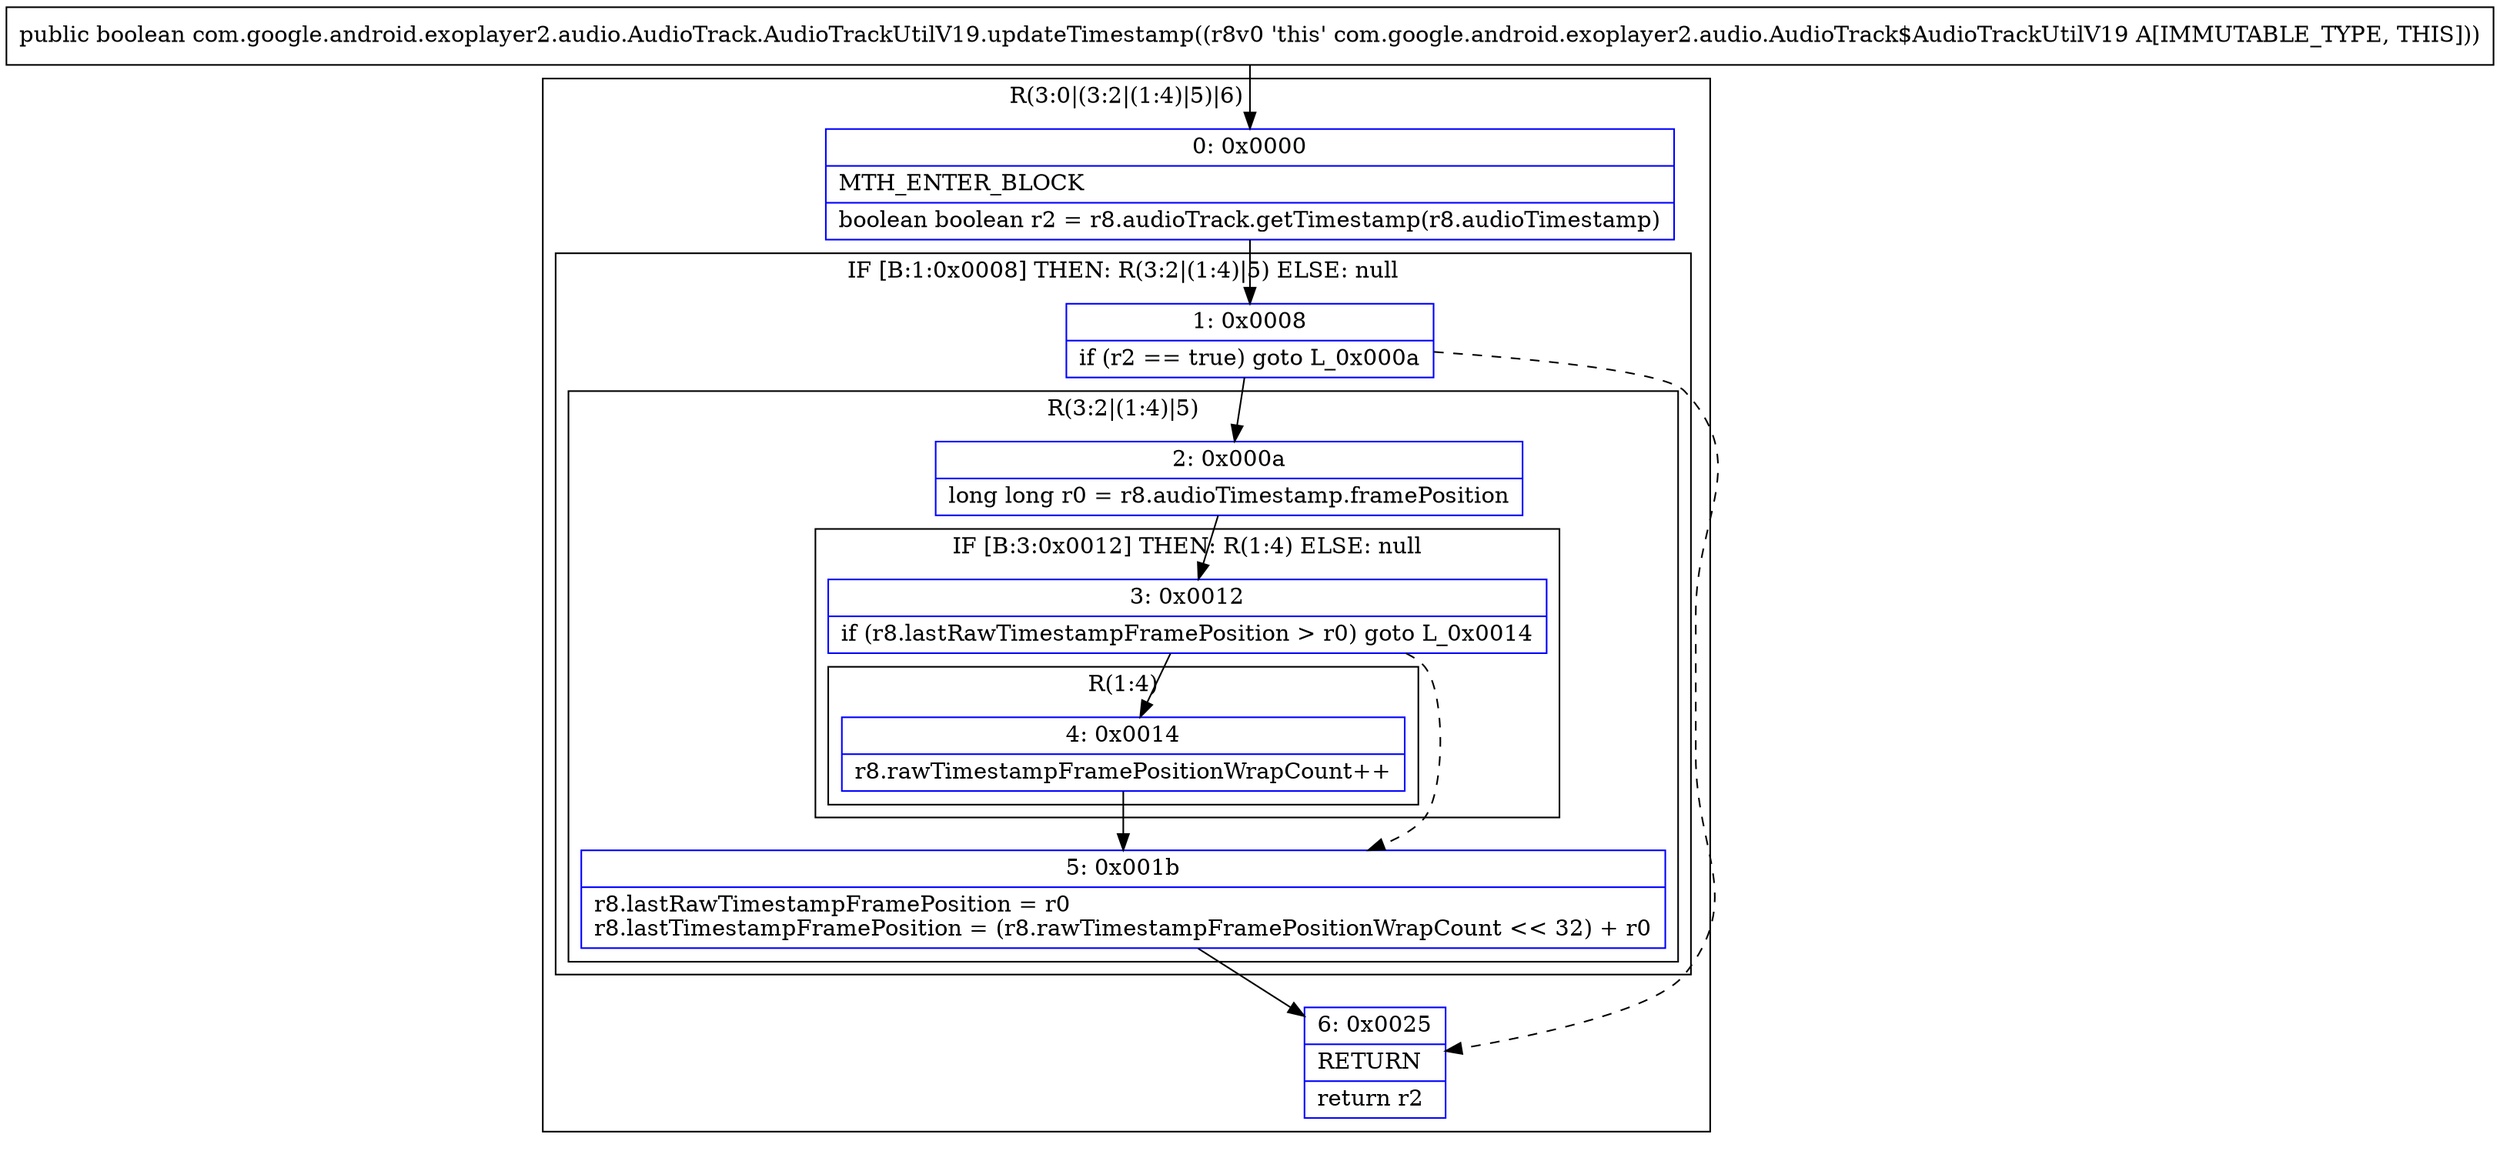 digraph "CFG forcom.google.android.exoplayer2.audio.AudioTrack.AudioTrackUtilV19.updateTimestamp()Z" {
subgraph cluster_Region_813121830 {
label = "R(3:0|(3:2|(1:4)|5)|6)";
node [shape=record,color=blue];
Node_0 [shape=record,label="{0\:\ 0x0000|MTH_ENTER_BLOCK\l|boolean boolean r2 = r8.audioTrack.getTimestamp(r8.audioTimestamp)\l}"];
subgraph cluster_IfRegion_779996421 {
label = "IF [B:1:0x0008] THEN: R(3:2|(1:4)|5) ELSE: null";
node [shape=record,color=blue];
Node_1 [shape=record,label="{1\:\ 0x0008|if (r2 == true) goto L_0x000a\l}"];
subgraph cluster_Region_2007493041 {
label = "R(3:2|(1:4)|5)";
node [shape=record,color=blue];
Node_2 [shape=record,label="{2\:\ 0x000a|long long r0 = r8.audioTimestamp.framePosition\l}"];
subgraph cluster_IfRegion_379469424 {
label = "IF [B:3:0x0012] THEN: R(1:4) ELSE: null";
node [shape=record,color=blue];
Node_3 [shape=record,label="{3\:\ 0x0012|if (r8.lastRawTimestampFramePosition \> r0) goto L_0x0014\l}"];
subgraph cluster_Region_1493251891 {
label = "R(1:4)";
node [shape=record,color=blue];
Node_4 [shape=record,label="{4\:\ 0x0014|r8.rawTimestampFramePositionWrapCount++\l}"];
}
}
Node_5 [shape=record,label="{5\:\ 0x001b|r8.lastRawTimestampFramePosition = r0\lr8.lastTimestampFramePosition = (r8.rawTimestampFramePositionWrapCount \<\< 32) + r0\l}"];
}
}
Node_6 [shape=record,label="{6\:\ 0x0025|RETURN\l|return r2\l}"];
}
MethodNode[shape=record,label="{public boolean com.google.android.exoplayer2.audio.AudioTrack.AudioTrackUtilV19.updateTimestamp((r8v0 'this' com.google.android.exoplayer2.audio.AudioTrack$AudioTrackUtilV19 A[IMMUTABLE_TYPE, THIS])) }"];
MethodNode -> Node_0;
Node_0 -> Node_1;
Node_1 -> Node_2;
Node_1 -> Node_6[style=dashed];
Node_2 -> Node_3;
Node_3 -> Node_4;
Node_3 -> Node_5[style=dashed];
Node_4 -> Node_5;
Node_5 -> Node_6;
}

